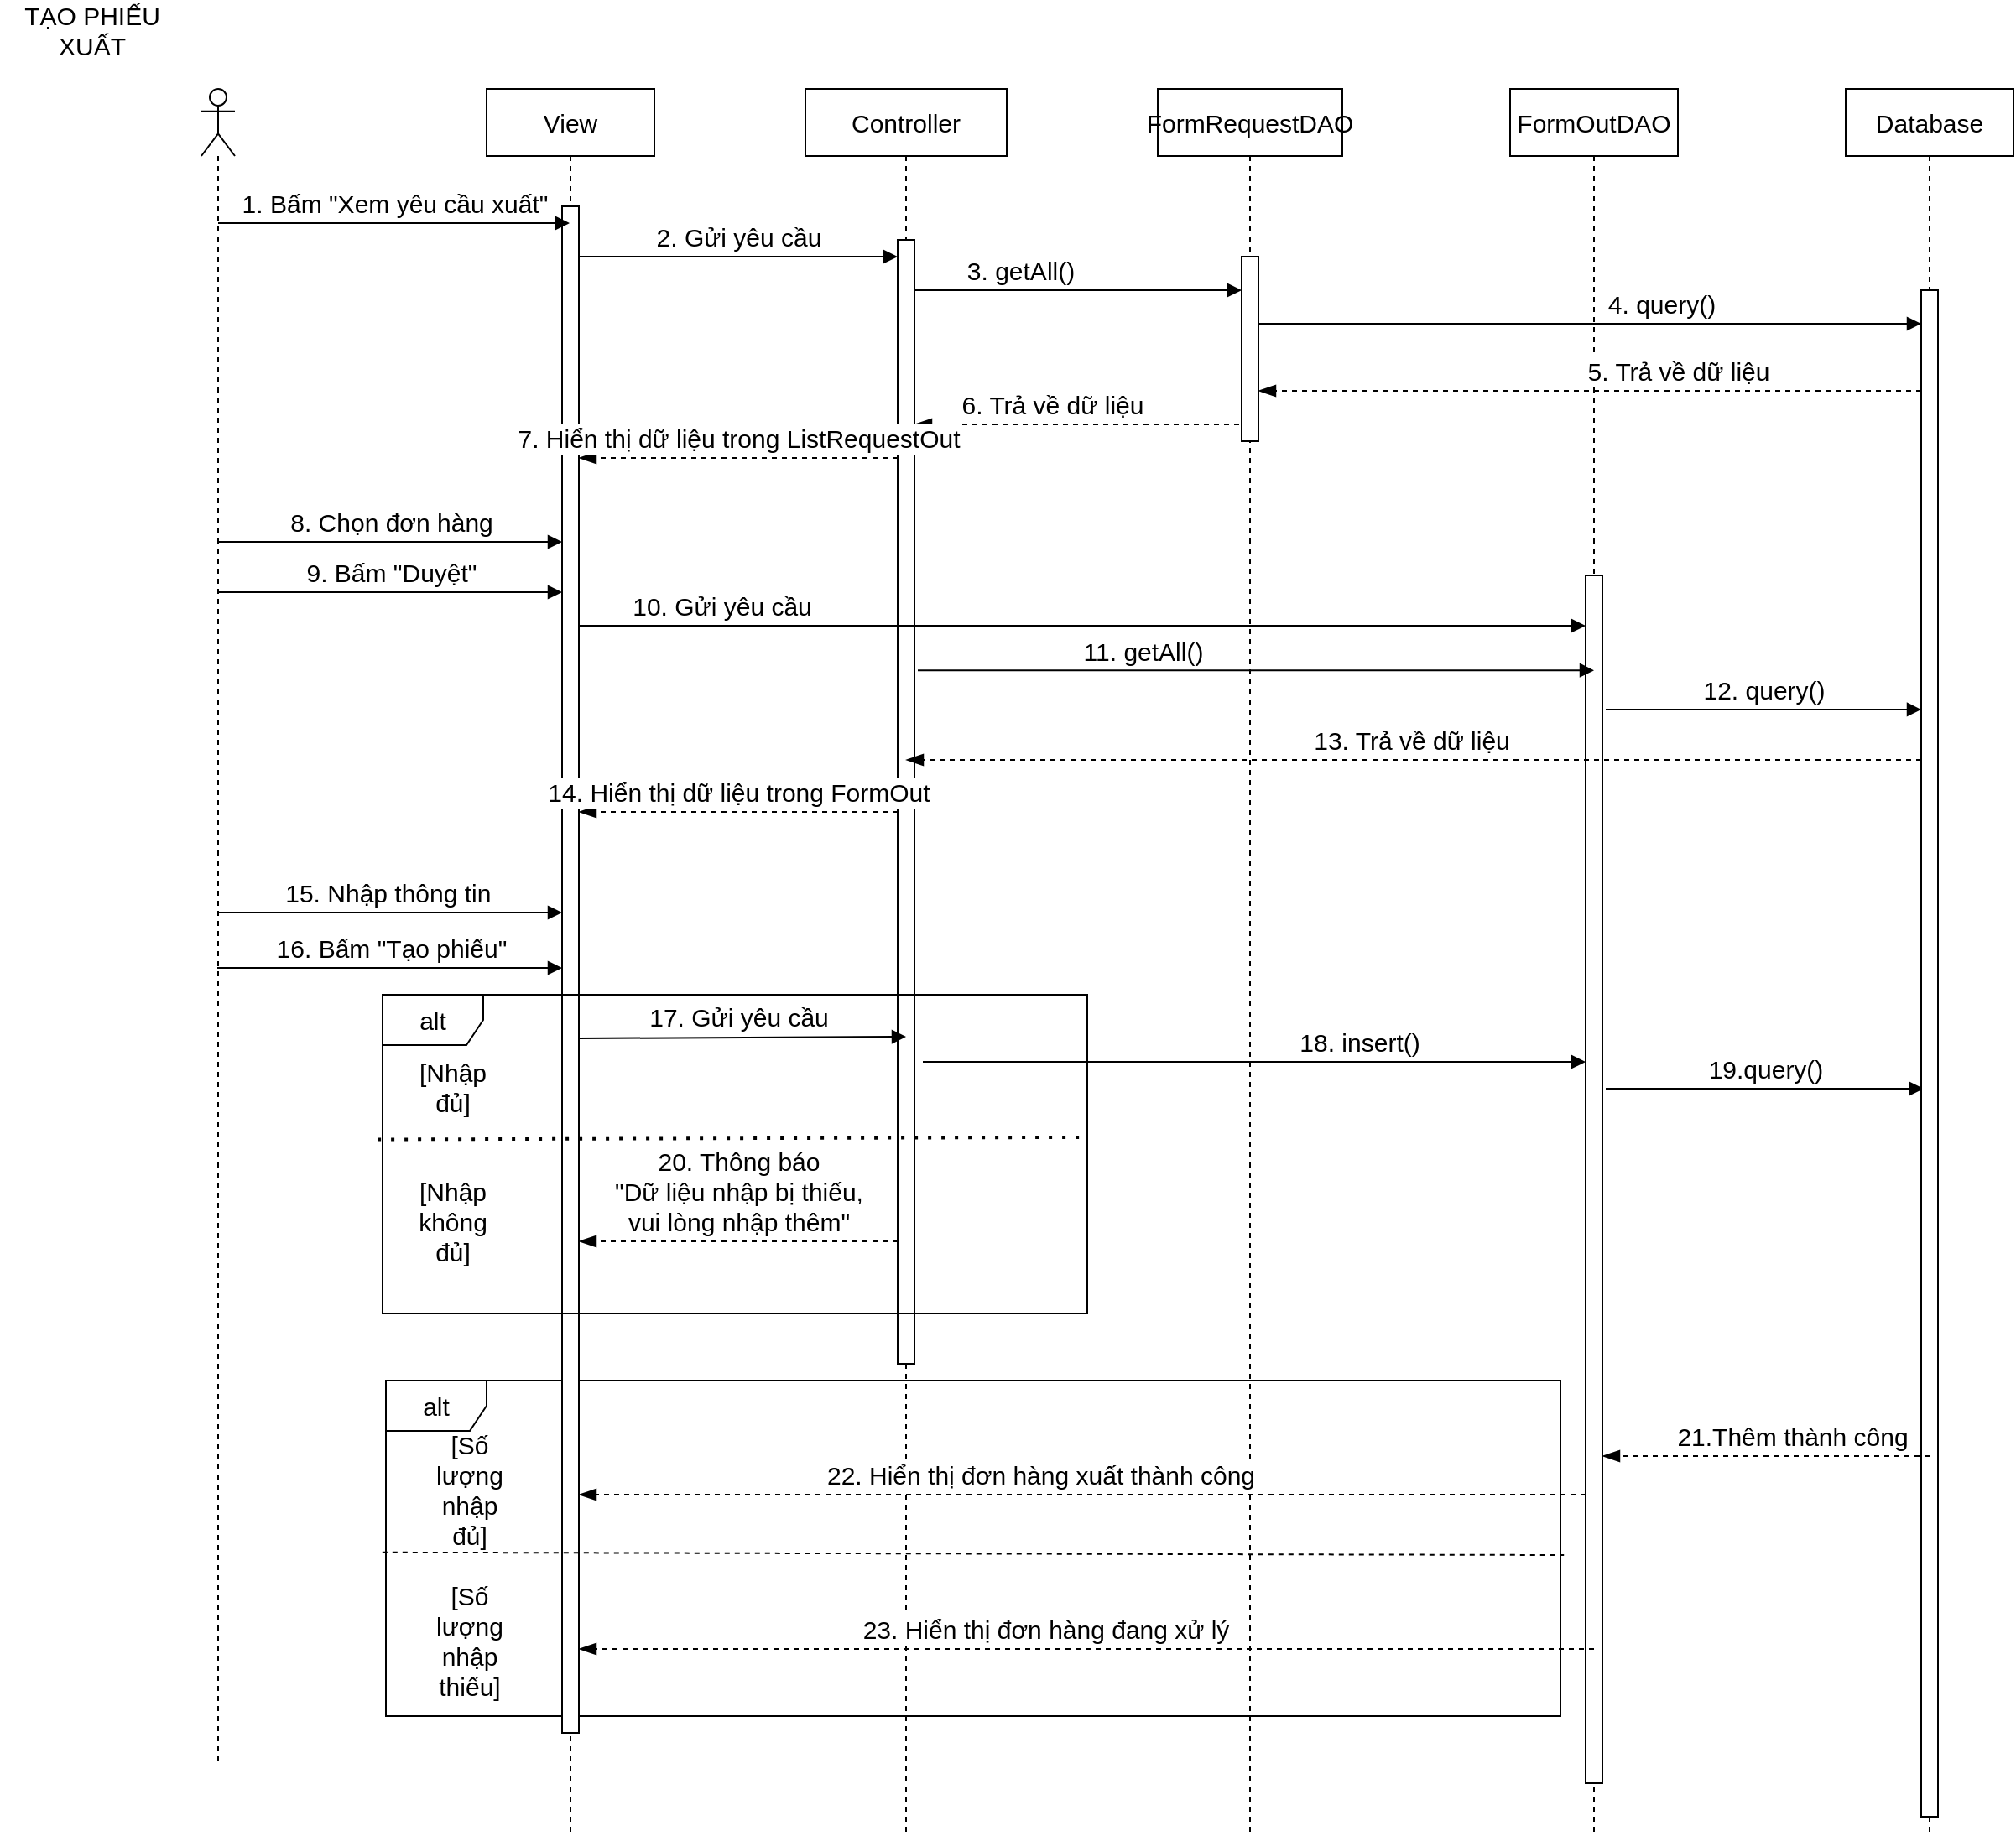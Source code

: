 <mxfile version="20.8.10" type="device"><diagram id="ApgfScUHD9B03-VgqP_d" name="Page-1"><mxGraphModel dx="818" dy="572" grid="1" gridSize="10" guides="1" tooltips="1" connect="1" arrows="1" fold="1" page="1" pageScale="1" pageWidth="1654" pageHeight="2336" math="0" shadow="0"><root><mxCell id="0"/><mxCell id="1" parent="0"/><mxCell id="FOfZ58xNF1tpy17SaJQ6-1" value="alt" style="shape=umlFrame;whiteSpace=wrap;html=1;fontSize=15;" parent="1" vertex="1"><mxGeometry x="240" y="850" width="700" height="200" as="geometry"/></mxCell><mxCell id="1QOOdI2UWceTwgbqJQrO-1" value="" style="shape=umlLifeline;participant=umlActor;perimeter=lifelinePerimeter;whiteSpace=wrap;html=1;container=1;collapsible=0;recursiveResize=0;verticalAlign=top;spacingTop=36;outlineConnect=0;fontSize=15;" parent="1" vertex="1"><mxGeometry x="130" y="80" width="20" height="1000" as="geometry"/></mxCell><mxCell id="1QOOdI2UWceTwgbqJQrO-2" value="TẠO PHIẾU XUẤT" style="text;html=1;strokeColor=none;fillColor=none;align=center;verticalAlign=middle;whiteSpace=wrap;rounded=0;fontSize=15;" parent="1" vertex="1"><mxGeometry x="10" y="30" width="110" height="30" as="geometry"/></mxCell><mxCell id="1QOOdI2UWceTwgbqJQrO-3" value="Controller" style="shape=umlLifeline;perimeter=lifelinePerimeter;whiteSpace=wrap;html=1;container=1;collapsible=0;recursiveResize=0;outlineConnect=0;fontSize=15;" parent="1" vertex="1"><mxGeometry x="490" y="80" width="120" height="1040" as="geometry"/></mxCell><mxCell id="1QOOdI2UWceTwgbqJQrO-4" value="" style="html=1;points=[];perimeter=orthogonalPerimeter;fontSize=15;" parent="1QOOdI2UWceTwgbqJQrO-3" vertex="1"><mxGeometry x="55" y="90" width="10" height="670" as="geometry"/></mxCell><mxCell id="1QOOdI2UWceTwgbqJQrO-7" value="View" style="shape=umlLifeline;perimeter=lifelinePerimeter;whiteSpace=wrap;html=1;container=1;collapsible=0;recursiveResize=0;outlineConnect=0;fontSize=15;" parent="1" vertex="1"><mxGeometry x="300" y="80" width="100" height="1040" as="geometry"/></mxCell><mxCell id="1QOOdI2UWceTwgbqJQrO-8" value="" style="html=1;points=[];perimeter=orthogonalPerimeter;fontSize=15;" parent="1QOOdI2UWceTwgbqJQrO-7" vertex="1"><mxGeometry x="45" y="70" width="10" height="910" as="geometry"/></mxCell><mxCell id="I59ezMbk1F_h1Hl7f6rY-1" value="alt" style="shape=umlFrame;whiteSpace=wrap;html=1;fontSize=15;" parent="1QOOdI2UWceTwgbqJQrO-7" vertex="1"><mxGeometry x="-62" y="540" width="420" height="190" as="geometry"/></mxCell><mxCell id="I59ezMbk1F_h1Hl7f6rY-2" value="" style="endArrow=none;dashed=1;html=1;dashPattern=1 3;strokeWidth=2;rounded=0;labelBackgroundColor=none;fontSize=15;exitX=-0.007;exitY=0.454;exitDx=0;exitDy=0;exitPerimeter=0;entryX=0.999;entryY=0.447;entryDx=0;entryDy=0;entryPerimeter=0;" parent="1QOOdI2UWceTwgbqJQrO-7" source="I59ezMbk1F_h1Hl7f6rY-1" target="I59ezMbk1F_h1Hl7f6rY-1" edge="1"><mxGeometry width="50" height="50" relative="1" as="geometry"><mxPoint x="220" y="500" as="sourcePoint"/><mxPoint x="270" y="450" as="targetPoint"/></mxGeometry></mxCell><mxCell id="I59ezMbk1F_h1Hl7f6rY-4" value="[Nhập đủ]" style="text;html=1;strokeColor=none;fillColor=none;align=center;verticalAlign=middle;whiteSpace=wrap;rounded=0;fontSize=15;" parent="1QOOdI2UWceTwgbqJQrO-7" vertex="1"><mxGeometry x="-50" y="580" width="60" height="30" as="geometry"/></mxCell><mxCell id="I59ezMbk1F_h1Hl7f6rY-5" value="[Nhập không đủ]" style="text;html=1;strokeColor=none;fillColor=none;align=center;verticalAlign=middle;whiteSpace=wrap;rounded=0;fontSize=15;" parent="1QOOdI2UWceTwgbqJQrO-7" vertex="1"><mxGeometry x="-50" y="660" width="60" height="30" as="geometry"/></mxCell><mxCell id="1QOOdI2UWceTwgbqJQrO-9" value="FormOutDAO" style="shape=umlLifeline;perimeter=lifelinePerimeter;whiteSpace=wrap;html=1;container=1;collapsible=0;recursiveResize=0;outlineConnect=0;fontSize=15;" parent="1" vertex="1"><mxGeometry x="910" y="80" width="100" height="1040" as="geometry"/></mxCell><mxCell id="1QOOdI2UWceTwgbqJQrO-10" value="" style="html=1;points=[];perimeter=orthogonalPerimeter;fontSize=15;" parent="1QOOdI2UWceTwgbqJQrO-9" vertex="1"><mxGeometry x="45" y="290" width="10" height="720" as="geometry"/></mxCell><mxCell id="1QOOdI2UWceTwgbqJQrO-36" value="19.query()" style="html=1;verticalAlign=bottom;endArrow=block;rounded=0;fontSize=15;" parent="1QOOdI2UWceTwgbqJQrO-9" edge="1"><mxGeometry width="80" relative="1" as="geometry"><mxPoint x="57" y="596" as="sourcePoint"/><mxPoint x="246.5" y="596" as="targetPoint"/></mxGeometry></mxCell><mxCell id="1QOOdI2UWceTwgbqJQrO-11" value="Database" style="shape=umlLifeline;perimeter=lifelinePerimeter;whiteSpace=wrap;html=1;container=1;collapsible=0;recursiveResize=0;outlineConnect=0;fontSize=15;" parent="1" vertex="1"><mxGeometry x="1110" y="80" width="100" height="1040" as="geometry"/></mxCell><mxCell id="1QOOdI2UWceTwgbqJQrO-12" value="" style="html=1;points=[];perimeter=orthogonalPerimeter;fontSize=15;" parent="1QOOdI2UWceTwgbqJQrO-11" vertex="1"><mxGeometry x="45" y="120" width="10" height="910" as="geometry"/></mxCell><mxCell id="1QOOdI2UWceTwgbqJQrO-13" value="1. Bấm &quot;Xem yêu cầu xuất&quot;" style="html=1;verticalAlign=bottom;endArrow=block;rounded=0;fontSize=15;" parent="1" source="1QOOdI2UWceTwgbqJQrO-1" target="1QOOdI2UWceTwgbqJQrO-7" edge="1"><mxGeometry width="80" relative="1" as="geometry"><mxPoint x="220" y="160" as="sourcePoint"/><mxPoint x="300" y="160" as="targetPoint"/><Array as="points"><mxPoint x="240" y="160"/></Array></mxGeometry></mxCell><mxCell id="1QOOdI2UWceTwgbqJQrO-14" value="2. Gửi yêu cầu" style="html=1;verticalAlign=bottom;endArrow=block;rounded=0;fontSize=15;" parent="1" source="1QOOdI2UWceTwgbqJQrO-8" target="1QOOdI2UWceTwgbqJQrO-4" edge="1"><mxGeometry width="80" relative="1" as="geometry"><mxPoint x="400" y="180" as="sourcePoint"/><mxPoint x="480" y="180" as="targetPoint"/><Array as="points"><mxPoint x="480" y="180"/></Array></mxGeometry></mxCell><mxCell id="1QOOdI2UWceTwgbqJQrO-15" value="6. Trả về dữ liệu" style="html=1;verticalAlign=bottom;endArrow=blockThin;dashed=1;endSize=8;rounded=0;endFill=1;fontSize=15;" parent="1" source="1QOOdI2UWceTwgbqJQrO-17" target="1QOOdI2UWceTwgbqJQrO-4" edge="1"><mxGeometry x="0.178" relative="1" as="geometry"><mxPoint x="490" y="220" as="sourcePoint"/><mxPoint x="410" y="220" as="targetPoint"/><Array as="points"><mxPoint x="700" y="280"/></Array><mxPoint as="offset"/></mxGeometry></mxCell><mxCell id="1QOOdI2UWceTwgbqJQrO-17" value="FormRequestDAO" style="shape=umlLifeline;perimeter=lifelinePerimeter;whiteSpace=wrap;html=1;container=1;collapsible=0;recursiveResize=0;outlineConnect=0;fontSize=15;" parent="1" vertex="1"><mxGeometry x="700" y="80" width="110" height="1040" as="geometry"/></mxCell><mxCell id="1QOOdI2UWceTwgbqJQrO-18" value="" style="html=1;points=[];perimeter=orthogonalPerimeter;fontSize=15;" parent="1QOOdI2UWceTwgbqJQrO-17" vertex="1"><mxGeometry x="50" y="100" width="10" height="110" as="geometry"/></mxCell><mxCell id="1QOOdI2UWceTwgbqJQrO-19" value="3. getAll()" style="html=1;verticalAlign=bottom;endArrow=block;rounded=0;fontSize=15;" parent="1" source="1QOOdI2UWceTwgbqJQrO-4" target="1QOOdI2UWceTwgbqJQrO-18" edge="1"><mxGeometry x="-0.371" width="80" relative="1" as="geometry"><mxPoint x="640" y="200" as="sourcePoint"/><mxPoint x="720" y="200" as="targetPoint"/><Array as="points"><mxPoint x="670" y="200"/></Array><mxPoint x="1" as="offset"/></mxGeometry></mxCell><mxCell id="1QOOdI2UWceTwgbqJQrO-20" value="4. query()" style="html=1;verticalAlign=bottom;endArrow=block;rounded=0;fontSize=15;" parent="1" source="1QOOdI2UWceTwgbqJQrO-18" target="1QOOdI2UWceTwgbqJQrO-12" edge="1"><mxGeometry x="0.215" width="80" relative="1" as="geometry"><mxPoint x="1050" y="220" as="sourcePoint"/><mxPoint x="1130" y="220" as="targetPoint"/><Array as="points"><mxPoint x="1150" y="220"/></Array><mxPoint as="offset"/></mxGeometry></mxCell><mxCell id="1QOOdI2UWceTwgbqJQrO-21" value="5. Trả về dữ liệu" style="html=1;verticalAlign=bottom;endArrow=blockThin;dashed=1;endSize=8;rounded=0;endFill=1;fontSize=15;" parent="1" source="1QOOdI2UWceTwgbqJQrO-12" target="1QOOdI2UWceTwgbqJQrO-18" edge="1"><mxGeometry x="-0.266" relative="1" as="geometry"><mxPoint x="1140" y="280" as="sourcePoint"/><mxPoint x="940" y="280" as="targetPoint"/><Array as="points"><mxPoint x="1001" y="260"/></Array><mxPoint as="offset"/></mxGeometry></mxCell><mxCell id="1QOOdI2UWceTwgbqJQrO-22" value="7. Hiển thị dữ liệu trong ListRequestOut" style="html=1;verticalAlign=bottom;endArrow=blockThin;dashed=1;endSize=8;rounded=0;endFill=1;fontSize=15;" parent="1" source="1QOOdI2UWceTwgbqJQrO-4" target="1QOOdI2UWceTwgbqJQrO-8" edge="1"><mxGeometry relative="1" as="geometry"><mxPoint x="359.5" y="258" as="sourcePoint"/><mxPoint x="179.5" y="258" as="targetPoint"/><Array as="points"><mxPoint x="420" y="300"/><mxPoint x="360" y="300"/></Array></mxGeometry></mxCell><mxCell id="1QOOdI2UWceTwgbqJQrO-23" value="8. Chọn đơn hàng" style="html=1;verticalAlign=bottom;endArrow=block;rounded=0;fontSize=15;" parent="1" source="1QOOdI2UWceTwgbqJQrO-1" target="1QOOdI2UWceTwgbqJQrO-8" edge="1"><mxGeometry width="80" relative="1" as="geometry"><mxPoint x="150" y="350" as="sourcePoint"/><mxPoint x="230" y="350" as="targetPoint"/><Array as="points"><mxPoint x="280" y="350"/></Array></mxGeometry></mxCell><mxCell id="1QOOdI2UWceTwgbqJQrO-24" value="9. Bấm &quot;Duyệt&quot;" style="html=1;verticalAlign=bottom;endArrow=block;rounded=0;fontSize=15;" parent="1" source="1QOOdI2UWceTwgbqJQrO-1" target="1QOOdI2UWceTwgbqJQrO-8" edge="1"><mxGeometry width="80" relative="1" as="geometry"><mxPoint x="210" y="400" as="sourcePoint"/><mxPoint x="290" y="400" as="targetPoint"/><Array as="points"><mxPoint x="250" y="380"/></Array></mxGeometry></mxCell><mxCell id="1QOOdI2UWceTwgbqJQrO-25" value="10. Gửi yêu cầu" style="html=1;verticalAlign=bottom;endArrow=block;rounded=0;fontSize=15;" parent="1" source="1QOOdI2UWceTwgbqJQrO-8" edge="1"><mxGeometry x="-0.717" width="80" relative="1" as="geometry"><mxPoint x="410" y="400" as="sourcePoint"/><mxPoint x="955" y="400" as="targetPoint"/><Array as="points"><mxPoint x="600" y="400"/></Array><mxPoint as="offset"/></mxGeometry></mxCell><mxCell id="1QOOdI2UWceTwgbqJQrO-26" value="11. getAll()" style="html=1;verticalAlign=bottom;endArrow=block;rounded=0;exitX=1.2;exitY=0.377;exitDx=0;exitDy=0;exitPerimeter=0;entryX=0.5;entryY=0.061;entryDx=0;entryDy=0;entryPerimeter=0;fontSize=15;" parent="1" edge="1"><mxGeometry x="-0.34" width="80" relative="1" as="geometry"><mxPoint x="557" y="426.59" as="sourcePoint"/><mxPoint x="960" y="426.618" as="targetPoint"/><mxPoint x="1" as="offset"/></mxGeometry></mxCell><mxCell id="1QOOdI2UWceTwgbqJQrO-27" value="12. query()" style="html=1;verticalAlign=bottom;endArrow=block;rounded=0;exitX=1.2;exitY=0.109;exitDx=0;exitDy=0;exitPerimeter=0;fontSize=15;" parent="1" edge="1"><mxGeometry width="80" relative="1" as="geometry"><mxPoint x="967" y="449.992" as="sourcePoint"/><mxPoint x="1155" y="449.992" as="targetPoint"/></mxGeometry></mxCell><mxCell id="1QOOdI2UWceTwgbqJQrO-28" value="13. Trả về dữ liệu" style="html=1;verticalAlign=bottom;endArrow=blockThin;dashed=1;endSize=8;rounded=0;endFill=1;fontSize=15;" parent="1" target="1QOOdI2UWceTwgbqJQrO-3" edge="1"><mxGeometry x="0.007" relative="1" as="geometry"><mxPoint x="1155" y="480" as="sourcePoint"/><mxPoint x="965" y="480" as="targetPoint"/><Array as="points"><mxPoint x="1011" y="480"/></Array><mxPoint as="offset"/></mxGeometry></mxCell><mxCell id="1QOOdI2UWceTwgbqJQrO-30" value="14. Hiển thị dữ liệu trong FormOut" style="html=1;verticalAlign=bottom;endArrow=blockThin;dashed=1;endSize=8;rounded=0;endFill=1;fontSize=15;" parent="1" edge="1"><mxGeometry relative="1" as="geometry"><mxPoint x="545" y="511" as="sourcePoint"/><mxPoint x="355" y="511" as="targetPoint"/><Array as="points"><mxPoint x="430" y="511"/><mxPoint x="370" y="511"/></Array></mxGeometry></mxCell><mxCell id="1QOOdI2UWceTwgbqJQrO-32" value="15. Nhập thông tin&amp;nbsp;" style="html=1;verticalAlign=bottom;endArrow=block;rounded=0;fontSize=15;" parent="1" edge="1"><mxGeometry width="80" relative="1" as="geometry"><mxPoint x="139.5" y="571" as="sourcePoint"/><mxPoint x="345" y="571" as="targetPoint"/><Array as="points"><mxPoint x="260" y="571"/></Array></mxGeometry></mxCell><mxCell id="1QOOdI2UWceTwgbqJQrO-33" value="16. Bấm &quot;Tạo phiếu&quot;" style="html=1;verticalAlign=bottom;endArrow=block;rounded=0;fontSize=15;" parent="1" edge="1"><mxGeometry width="80" relative="1" as="geometry"><mxPoint x="139.5" y="604" as="sourcePoint"/><mxPoint x="345" y="604" as="targetPoint"/><Array as="points"><mxPoint x="270" y="604"/></Array></mxGeometry></mxCell><mxCell id="1QOOdI2UWceTwgbqJQrO-34" value="17. Gửi yêu cầu" style="html=1;verticalAlign=bottom;endArrow=block;rounded=0;fontSize=15;" parent="1" edge="1"><mxGeometry x="-0.026" y="1" width="80" relative="1" as="geometry"><mxPoint x="355" y="646" as="sourcePoint"/><mxPoint x="550" y="645" as="targetPoint"/><mxPoint as="offset"/></mxGeometry></mxCell><mxCell id="1QOOdI2UWceTwgbqJQrO-35" value="18. insert()" style="html=1;verticalAlign=bottom;endArrow=block;rounded=0;fontSize=15;" parent="1" target="1QOOdI2UWceTwgbqJQrO-10" edge="1"><mxGeometry x="0.317" width="80" relative="1" as="geometry"><mxPoint x="560" y="660" as="sourcePoint"/><mxPoint x="1125" y="635" as="targetPoint"/><mxPoint as="offset"/></mxGeometry></mxCell><mxCell id="1QOOdI2UWceTwgbqJQrO-37" value="21.Thêm thành công" style="html=1;verticalAlign=bottom;endArrow=blockThin;dashed=1;endSize=8;rounded=0;endFill=1;fontSize=15;" parent="1" edge="1"><mxGeometry x="-0.154" relative="1" as="geometry"><mxPoint x="1160" y="895" as="sourcePoint"/><mxPoint x="965" y="895" as="targetPoint"/><Array as="points"><mxPoint x="1160" y="895"/></Array><mxPoint as="offset"/></mxGeometry></mxCell><mxCell id="1QOOdI2UWceTwgbqJQrO-39" value="22. Hiển thị đơn hàng xuất thành công" style="html=1;verticalAlign=bottom;endArrow=blockThin;dashed=1;endSize=8;rounded=0;endFill=1;fontSize=15;" parent="1" edge="1"><mxGeometry x="0.083" relative="1" as="geometry"><mxPoint x="955" y="918" as="sourcePoint"/><mxPoint x="355" y="918" as="targetPoint"/><Array as="points"><mxPoint x="890" y="918"/></Array><mxPoint as="offset"/></mxGeometry></mxCell><mxCell id="FOfZ58xNF1tpy17SaJQ6-2" value="" style="endArrow=none;dashed=1;html=1;rounded=0;exitX=-0.003;exitY=0.512;exitDx=0;exitDy=0;exitPerimeter=0;entryX=1.003;entryY=0.52;entryDx=0;entryDy=0;entryPerimeter=0;fontSize=15;" parent="1" source="FOfZ58xNF1tpy17SaJQ6-1" target="FOfZ58xNF1tpy17SaJQ6-1" edge="1"><mxGeometry width="50" height="50" relative="1" as="geometry"><mxPoint x="610" y="690" as="sourcePoint"/><mxPoint x="660" y="640" as="targetPoint"/></mxGeometry></mxCell><mxCell id="FOfZ58xNF1tpy17SaJQ6-3" value="23. Hiển thị đơn hàng đang xử lý" style="html=1;verticalAlign=bottom;endArrow=blockThin;dashed=1;endSize=8;rounded=0;endFill=1;fontSize=15;" parent="1" edge="1"><mxGeometry x="0.083" relative="1" as="geometry"><mxPoint x="960" y="1010" as="sourcePoint"/><mxPoint x="355" y="1010" as="targetPoint"/><Array as="points"><mxPoint x="885" y="1010"/></Array><mxPoint as="offset"/></mxGeometry></mxCell><mxCell id="5egcfbhYGR5XQu8-zsD8-1" value="[Số lượng nhập đủ]" style="text;html=1;strokeColor=none;fillColor=none;align=center;verticalAlign=middle;whiteSpace=wrap;rounded=0;fontSize=15;" parent="1" vertex="1"><mxGeometry x="260" y="900" width="60" height="30" as="geometry"/></mxCell><mxCell id="5egcfbhYGR5XQu8-zsD8-2" value="[Số lượng nhập thiếu]" style="text;html=1;strokeColor=none;fillColor=none;align=center;verticalAlign=middle;whiteSpace=wrap;rounded=0;fontSize=15;" parent="1" vertex="1"><mxGeometry x="260" y="990" width="60" height="30" as="geometry"/></mxCell><mxCell id="I59ezMbk1F_h1Hl7f6rY-3" value="20. Thông báo &lt;br style=&quot;font-size: 15px;&quot;&gt;&quot;Dữ liệu nhập bị thiếu,&lt;br style=&quot;font-size: 15px;&quot;&gt;vui lòng nhập thêm&quot;" style="html=1;verticalAlign=bottom;endArrow=blockThin;dashed=1;endSize=8;rounded=0;endFill=1;labelBackgroundColor=none;fontSize=15;" parent="1" edge="1"><mxGeometry relative="1" as="geometry"><mxPoint x="545" y="767" as="sourcePoint"/><mxPoint x="355" y="767" as="targetPoint"/><Array as="points"><mxPoint x="430" y="767"/><mxPoint x="370" y="767"/></Array></mxGeometry></mxCell></root></mxGraphModel></diagram></mxfile>